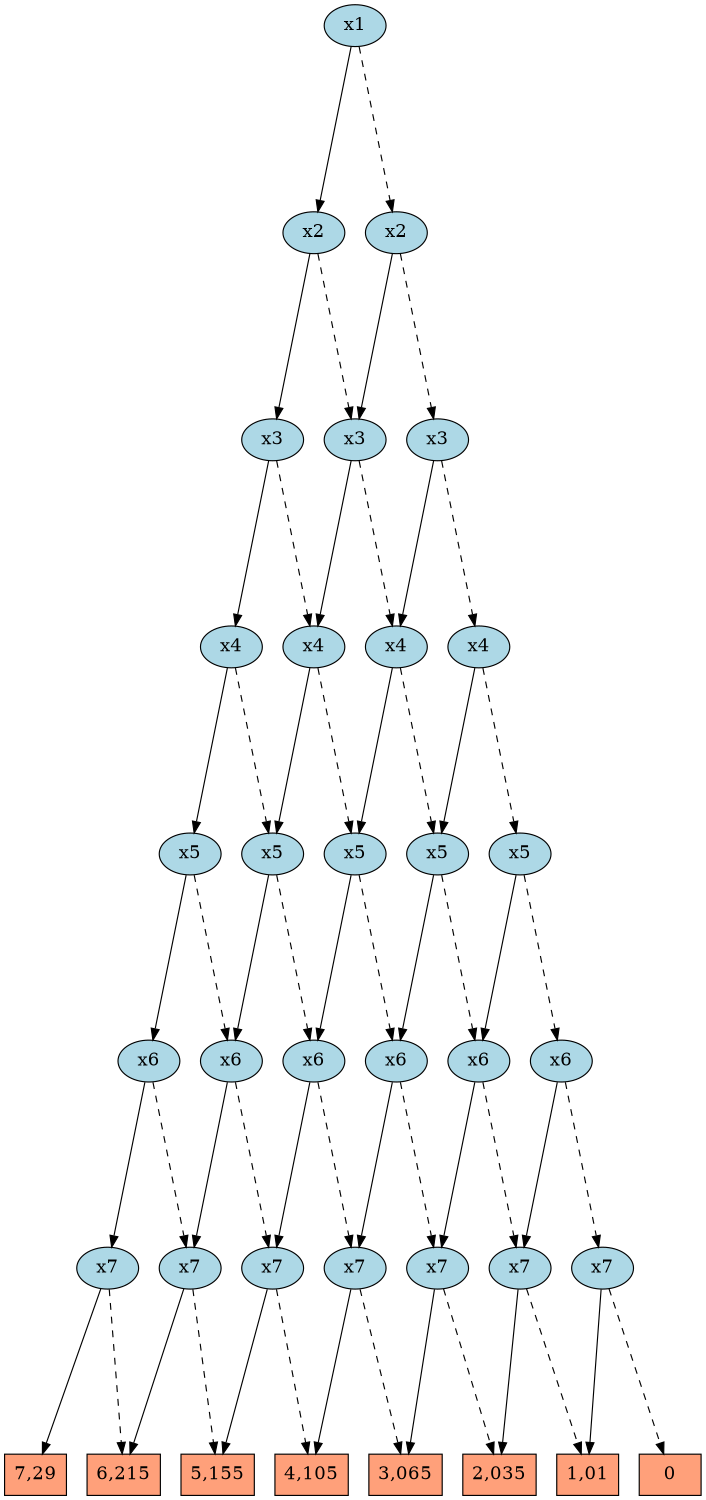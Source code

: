 digraph G { 
graph [ fontname = "Helvetica",fontsize="16",ratio = "auto",
        size="7.5,10",ranksep="2.00" ];
node [fontsize="16"];
"#883" [label="x4",fillcolor=lightblue,color=black,shape=ellipse,style=filled];
"#884" [label="x3",fillcolor=lightblue,color=black,shape=ellipse,style=filled];
"#885" [label="x2",fillcolor=lightblue,color=black,shape=ellipse,style=filled];
"#886" [label="x1",fillcolor=lightblue,color=black,shape=ellipse,style=filled];
"#880" [label="x7",fillcolor=lightblue,color=black,shape=ellipse,style=filled];
"#124" [label="1,01",fillcolor=lightsalmon,color=black,shape=box,style=filled];
"#855" [label="5,155",fillcolor=lightsalmon,color=black,shape=box,style=filled];
"#882" [label="x5",fillcolor=lightblue,color=black,shape=ellipse,style=filled];
"#857" [label="3,065",fillcolor=lightsalmon,color=black,shape=box,style=filled];
"#881" [label="x6",fillcolor=lightblue,color=black,shape=ellipse,style=filled];
"#856" [label="6,215",fillcolor=lightsalmon,color=black,shape=box,style=filled];
"#859" [label="2,035",fillcolor=lightsalmon,color=black,shape=box,style=filled];
"#858" [label="4,105",fillcolor=lightsalmon,color=black,shape=box,style=filled];
"#0" [label="0",fillcolor=lightsalmon,color=black,shape=box,style=filled];
"#874" [label="x7",fillcolor=lightblue,color=black,shape=ellipse,style=filled];
"#875" [label="x6",fillcolor=lightblue,color=black,shape=ellipse,style=filled];
"#872" [label="x4",fillcolor=lightblue,color=black,shape=ellipse,style=filled];
"#873" [label="x3",fillcolor=lightblue,color=black,shape=ellipse,style=filled];
"#878" [label="x3",fillcolor=lightblue,color=black,shape=ellipse,style=filled];
"#860" [label="x7",fillcolor=lightblue,color=black,shape=ellipse,style=filled];
"#879" [label="x2",fillcolor=lightblue,color=black,shape=ellipse,style=filled];
"#876" [label="x5",fillcolor=lightblue,color=black,shape=ellipse,style=filled];
"#877" [label="x4",fillcolor=lightblue,color=black,shape=ellipse,style=filled];
"#864" [label="x5",fillcolor=lightblue,color=black,shape=ellipse,style=filled];
"#863" [label="x6",fillcolor=lightblue,color=black,shape=ellipse,style=filled];
"#862" [label="x7",fillcolor=lightblue,color=black,shape=ellipse,style=filled];
"#861" [label="x6",fillcolor=lightblue,color=black,shape=ellipse,style=filled];
"#868" [label="x4",fillcolor=lightblue,color=black,shape=ellipse,style=filled];
"#871" [label="x5",fillcolor=lightblue,color=black,shape=ellipse,style=filled];
"#867" [label="x5",fillcolor=lightblue,color=black,shape=ellipse,style=filled];
"#870" [label="x6",fillcolor=lightblue,color=black,shape=ellipse,style=filled];
"#866" [label="x6",fillcolor=lightblue,color=black,shape=ellipse,style=filled];
"#865" [label="x7",fillcolor=lightblue,color=black,shape=ellipse,style=filled];
"#869" [label="x7",fillcolor=lightblue,color=black,shape=ellipse,style=filled];
"#821" [label="x7",fillcolor=lightblue,color=black,shape=ellipse,style=filled];
"#847" [label="7,29",fillcolor=lightsalmon,color=black,shape=box,style=filled];
"#883" -> "#882" [color=black,style=solid];
"#883" -> "#876" [color=black,style=dashed];
"#884" -> "#883" [color=black,style=solid];
"#884" -> "#877" [color=black,style=dashed];
"#885" -> "#884" [color=black,style=solid];
"#885" -> "#878" [color=black,style=dashed];
"#886" -> "#885" [color=black,style=solid];
"#886" -> "#879" [color=black,style=dashed];
"#880" -> "#856" [color=black,style=dashed];
"#880" -> "#847" [color=black,style=solid];
"#882" -> "#881" [color=black,style=solid];
"#882" -> "#875" [color=black,style=dashed];
"#881" -> "#880" [color=black,style=solid];
"#881" -> "#874" [color=black,style=dashed];
"#874" -> "#855" [color=black,style=dashed];
"#874" -> "#856" [color=black,style=solid];
"#875" -> "#874" [color=black,style=solid];
"#875" -> "#869" [color=black,style=dashed];
"#872" -> "#871" [color=black,style=solid];
"#872" -> "#867" [color=black,style=dashed];
"#873" -> "#868" [color=black,style=dashed];
"#873" -> "#872" [color=black,style=solid];
"#878" -> "#872" [color=black,style=dashed];
"#878" -> "#877" [color=black,style=solid];
"#860" -> "#124" [color=black,style=dashed];
"#860" -> "#859" [color=black,style=solid];
"#879" -> "#873" [color=black,style=dashed];
"#879" -> "#878" [color=black,style=solid];
"#876" -> "#870" [color=black,style=dashed];
"#876" -> "#875" [color=black,style=solid];
"#877" -> "#871" [color=black,style=dashed];
"#877" -> "#876" [color=black,style=solid];
"#864" -> "#863" [color=black,style=solid];
"#864" -> "#861" [color=black,style=dashed];
"#863" -> "#862" [color=black,style=solid];
"#863" -> "#860" [color=black,style=dashed];
"#862" -> "#857" [color=black,style=solid];
"#862" -> "#859" [color=black,style=dashed];
"#861" -> "#860" [color=black,style=solid];
"#861" -> "#821" [color=black,style=dashed];
"#868" -> "#864" [color=black,style=dashed];
"#868" -> "#867" [color=black,style=solid];
"#871" -> "#870" [color=black,style=solid];
"#871" -> "#866" [color=black,style=dashed];
"#867" -> "#863" [color=black,style=dashed];
"#867" -> "#866" [color=black,style=solid];
"#870" -> "#865" [color=black,style=dashed];
"#870" -> "#869" [color=black,style=solid];
"#866" -> "#862" [color=black,style=dashed];
"#866" -> "#865" [color=black,style=solid];
"#865" -> "#857" [color=black,style=dashed];
"#865" -> "#858" [color=black,style=solid];
"#869" -> "#855" [color=black,style=solid];
"#869" -> "#858" [color=black,style=dashed];
"#821" -> "#0" [color=black,style=dashed];
"#821" -> "#124" [color=black,style=solid];
}
